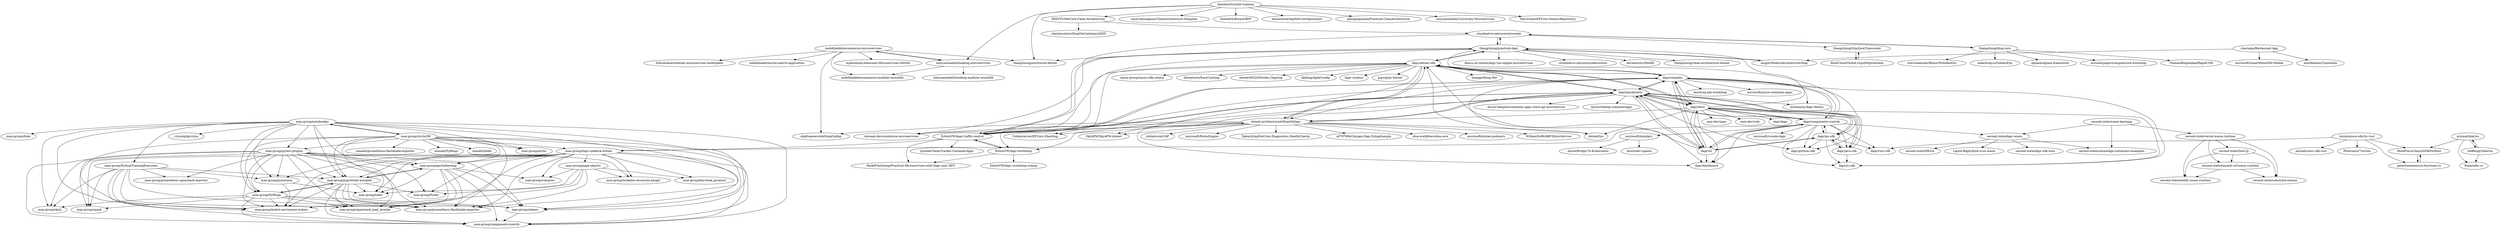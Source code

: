 digraph G {
"INNVTV/NetCore-Clean-Architecture" -> "charlessolar/eShopOnContainersDDD" ["e"=1]
"INNVTV/NetCore-Clean-Architecture" -> "cloudnative-netcore/netcorekit"
"dapr/samples" -> "dapr/quickstarts"
"dapr/samples" -> "dapr/docs"
"dapr/samples" -> "dapr/components-contrib"
"dapr/samples" -> "dapr/dotnet-sdk"
"dapr/samples" -> "dapr/cli"
"dapr/samples" -> "mchmarny/dapr-demos"
"dapr/samples" -> "EdwinVW/dapr-workshop"
"dapr/samples" -> "dapr/dashboard"
"dapr/samples" -> "dotnet-architecture/eShopOnDapr"
"dapr/samples" -> "EdwinVW/dapr-traffic-control"
"dapr/samples" -> "Azure/sg-aks-workshop" ["e"=1]
"dapr/samples" -> "thangchung/practical-dapr"
"dapr/samples" -> "dapr/python-sdk"
"dapr/samples" -> "microsoft/azure-container-apps" ["e"=1]
"dapr/samples" -> "dapr/js-sdk"
"dotnet-architecture/eShopOnDapr" -> "dapr/dotnet-sdk"
"dotnet-architecture/eShopOnDapr" -> "EdwinVW/dapr-traffic-control"
"dotnet-architecture/eShopOnDapr" -> "dotnet/tye" ["e"=1]
"dotnet-architecture/eShopOnDapr" -> "vietnam-devs/coolstore-microservices" ["e"=1]
"dotnet-architecture/eShopOnDapr" -> "sd797994/Oxygen-Dapr.EshopSample" ["e"=1]
"dotnet-architecture/eShopOnDapr" -> "dapr/quickstarts"
"dotnet-architecture/eShopOnDapr" -> "elsa-workflows/elsa-core" ["e"=1]
"dotnet-architecture/eShopOnDapr" -> "microsoft/dotnet-podcasts" ["e"=1]
"dotnet-architecture/eShopOnDapr" -> "Coldairarrow/EFCore.Sharding" ["e"=1]
"dotnet-architecture/eShopOnDapr" -> "SkyAPM/SkyAPM-dotnet" ["e"=1]
"dotnet-architecture/eShopOnDapr" -> "WilliamXu96/ABP-MicroService" ["e"=1]
"dotnet-architecture/eShopOnDapr" -> "dotnetcore/CAP" ["e"=1]
"dotnet-architecture/eShopOnDapr" -> "microsoft/RulesEngine" ["e"=1]
"dotnet-architecture/eShopOnDapr" -> "Xabaril/AspNetCore.Diagnostics.HealthChecks" ["e"=1]
"dotnet-architecture/eShopOnDapr" -> "abpframework/eShopOnAbp" ["e"=1]
"man-group/pytest-plugins" -> "man-group/PyBloqs"
"man-group/pytest-plugins" -> "man-group/adaero"
"man-group/pytest-plugins" -> "man-group/openstack_load_leveller"
"man-group/pytest-plugins" -> "man-group/components-contrib"
"man-group/pytest-plugins" -> "man-group/partialtesting"
"man-group/pytest-plugins" -> "man-group/prometheus-flashblade-exporter"
"man-group/pytest-plugins" -> "man-group/jupyterlab-autoplot"
"man-group/pytest-plugins" -> "man-group/hubot-servicenow-tickets"
"man-group/pytest-plugins" -> "man-group/pynorama"
"man-group/pytest-plugins" -> "man-group/prometheus-openstack-exporter"
"man-group/pytest-plugins" -> "man-group/spark"
"man-group/pytest-plugins" -> "man-group/okcli"
"man-group/pytest-plugins" -> "man-group/lockable-resources-plugin"
"man-group/pytest-plugins" -> "man-group/Pydev"
"man-group/pytest-plugins" -> "man-group/tabix"
"man-group/ArcticDB" -> "man-group/adaero"
"man-group/ArcticDB" -> "man-group/PyBloqs"
"man-group/ArcticDB" -> "man-group/components-contrib"
"man-group/ArcticDB" -> "man-group/jupyterlab-autoplot"
"man-group/ArcticDB" -> "man-group/pytest-plugins"
"man-group/ArcticDB" -> "man-group/arctic" ["e"=1]
"man-group/ArcticDB" -> "man-group/notebooker"
"man-group/ArcticDB" -> "manahl/prometheus-flashblade-exporter"
"man-group/ArcticDB" -> "man-group/dapr-sidekick-dotnet"
"man-group/ArcticDB" -> "man-group/partialtesting"
"man-group/ArcticDB" -> "man-group/openstack_load_leveller"
"man-group/ArcticDB" -> "man-group/hubot-servicenow-tickets"
"man-group/ArcticDB" -> "manahl/PyBloqs"
"man-group/ArcticDB" -> "man-group/prometheus-flashblade-exporter"
"man-group/ArcticDB" -> "manahl/dtale"
"man-group/PyBloqs" -> "man-group/openstack_load_leveller"
"man-group/PyBloqs" -> "man-group/adaero"
"man-group/PyBloqs" -> "man-group/hubot-servicenow-tickets"
"man-group/PyBloqs" -> "man-group/jupyterlab-autoplot"
"man-group/PyBloqs" -> "man-group/prometheus-flashblade-exporter"
"man-group/PyBloqs" -> "man-group/components-contrib"
"man-group/PyBloqs" -> "man-group/spark"
"man-group/PyBloqs" -> "man-group/okcli"
"man-group/notebooker" -> "man-group/PyBloqs"
"man-group/notebooker" -> "man-group/ArcticDB"
"man-group/notebooker" -> "man-group/adaero"
"man-group/notebooker" -> "man-group/jupyterlab-autoplot"
"man-group/notebooker" -> "man-group/pytest-plugins"
"man-group/notebooker" -> "man-group/arctic" ["e"=1]
"man-group/notebooker" -> "man-group/components-contrib"
"man-group/notebooker" -> "man-group/pynorama"
"man-group/notebooker" -> "man-group/partialtesting"
"man-group/notebooker" -> "man-group/dtale" ["e"=1]
"man-group/notebooker" -> "vizzuhq/ipyvizzu" ["e"=1]
"man-group/notebooker" -> "man-group/hubot-servicenow-tickets"
"man-group/notebooker" -> "man-group/prometheus-flashblade-exporter"
"man-group/notebooker" -> "man-group/okcli"
"man-group/notebooker" -> "man-group/PythonTrainingExercises"
"Azure/azure-sdk-for-rust" -> "MindFlavor/AzureSDKForRust"
"Azure/azure-sdk-for-rust" -> "peterhuene/azure-functions-rs"
"Azure/azure-sdk-for-rust" -> "Peternator7/strum" ["e"=1]
"Azure/azure-sdk-for-rust" -> "awslabs/aws-sdk-rust" ["e"=1]
"Azure/azure-sdk-for-rust" -> "dapr/rust-sdk"
"peterhuene/azure-functions-rs" -> "MindFlavor/AzureSDKForRust"
"second-state/wasm-learning" -> "second-state/dapr-wasm"
"second-state/wasm-learning" -> "second-state/wasmedge-containers-examples"
"second-state/wasm-learning" -> "second-state/vercel-wasm-runtime"
"BuiltCloud/Ocelot.GrpcHttpGateway" -> "thangchung/GrpcJsonTranscoder"
"microsoft/mindaro" -> "Azure/dev-spaces"
"microsoft/mindaro" -> "Azure/Bridge-To-Kubernetes"
"dapr/java-sdk" -> "dapr/go-sdk"
"dapr/java-sdk" -> "dapr/quickstarts"
"dapr/java-sdk" -> "dapr/js-sdk"
"dapr/quickstarts" -> "dapr/samples"
"dapr/quickstarts" -> "dapr/components-contrib"
"dapr/quickstarts" -> "dapr/cli"
"dapr/quickstarts" -> "EdwinVW/dapr-traffic-control"
"dapr/quickstarts" -> "dapr/dotnet-sdk"
"dapr/quickstarts" -> "dotnet-architecture/eShopOnDapr"
"dapr/quickstarts" -> "dapr/docs"
"dapr/quickstarts" -> "EdwinVW/dapr-workshop"
"dapr/quickstarts" -> "dapr/java-sdk"
"dapr/quickstarts" -> "dapr/python-sdk"
"dapr/quickstarts" -> "dapr/go-sdk"
"dapr/quickstarts" -> "Azure/reddog-containerapps" ["e"=1]
"dapr/quickstarts" -> "mchmarny/dapr-demos"
"dapr/quickstarts" -> "dapr/dashboard"
"dapr/quickstarts" -> "Azure-Samples/container-apps-store-api-microservice" ["e"=1]
"dapr/cli" -> "dapr/components-contrib"
"dapr/cli" -> "dapr/docs"
"dapr/cli" -> "dapr/samples"
"dapr/cli" -> "dapr/quickstarts"
"dapr/cli" -> "dapr/dashboard"
"dapr/cli" -> "dapr/dotnet-sdk"
"dapr/cli" -> "dapr/go-sdk"
"dapr/dotnet-sdk" -> "dotnet-architecture/eShopOnDapr"
"dapr/dotnet-sdk" -> "dotnet/tye" ["e"=1]
"dapr/dotnet-sdk" -> "dapr/samples"
"dapr/dotnet-sdk" -> "dapr/docs"
"dapr/dotnet-sdk" -> "SkyAPM/SkyAPM-dotnet" ["e"=1]
"dapr/dotnet-sdk" -> "lianggx/Kong.Net" ["e"=1]
"dapr/dotnet-sdk" -> "nacos-group/nacos-sdk-csharp" ["e"=1]
"dapr/dotnet-sdk" -> "dotnetcore/EasyCaching" ["e"=1]
"dapr/dotnet-sdk" -> "Coldairarrow/EFCore.Sharding" ["e"=1]
"dapr/dotnet-sdk" -> "newbe36524/Newbe.Claptrap" ["e"=1]
"dapr/dotnet-sdk" -> "kklldog/AgileConfig" ["e"=1]
"dapr/dotnet-sdk" -> "dapr-cn/docs"
"dapr/dotnet-sdk" -> "grpc/grpc-dotnet" ["e"=1]
"dapr/dotnet-sdk" -> "thangchung/practical-dapr"
"dapr/dotnet-sdk" -> "dapr/quickstarts"
"thangchung/blog-core" -> "cloudnative-netcore/netcorekit"
"thangchung/blog-core" -> "oskardudycz/GoldenEye" ["e"=1]
"thangchung/blog-core" -> "oqtane/oqtane.framework" ["e"=1]
"thangchung/blog-core" -> "miroslavpopovic/aspnetcore-workshop"
"thangchung/blog-core" -> "ThomasBleijendaal/RapidCMS" ["e"=1]
"thangchung/blog-core" -> "stavroskasidis/BlazorWithIdentity" ["e"=1]
"dapr/docs" -> "dapr/samples"
"dapr/docs" -> "dapr/components-contrib"
"dapr/docs" -> "dapr/cli"
"dapr/docs" -> "dapr/dotnet-sdk"
"dapr/docs" -> "dapr/quickstarts"
"dapr/docs" -> "dapr/java-sdk"
"dapr/docs" -> "oam-dev/rudr" ["e"=1]
"dapr/docs" -> "dapr/dapr" ["e"=1]
"dapr/docs" -> "dapr/dashboard"
"dapr/docs" -> "dotnet-architecture/eShopOnDapr"
"dapr/docs" -> "dapr/go-sdk"
"dapr/docs" -> "dotnet/tye" ["e"=1]
"dapr/docs" -> "thangchung/practical-dapr"
"dapr/docs" -> "dapr/js-sdk"
"dapr/docs" -> "oam-dev/spec" ["e"=1]
"mehdihadeli/ecommerce-microservices" -> "mehdihadeli/ecommerce-modular-monolith"
"mehdihadeli/ecommerce-microservices" -> "meysamhadeli/booking-microservices"
"mehdihadeli/ecommerce-microservices" -> "thangchung/northwind-dotnet"
"mehdihadeli/ecommerce-microservices" -> "abpframework/eShopOnAbp" ["e"=1]
"mehdihadeli/ecommerce-microservices" -> "mjebrahimi/Awesome-Microservices-DotNet" ["e"=1]
"mehdihadeli/ecommerce-microservices" -> "fullstackhero/dotnet-microservices-boilerplate" ["e"=1]
"mehdihadeli/ecommerce-microservices" -> "mehdihadeli/movie-search-application"
"thangchung/practical-dapr" -> "kimcu-on-thenet/dapr-tye-simple-microservices"
"thangchung/practical-dapr" -> "alugili/ModernArchitectureShop"
"thangchung/practical-dapr" -> "cloudnative-netcore/netcorekit"
"thangchung/practical-dapr" -> "dapr/dotnet-sdk"
"thangchung/practical-dapr" -> "cloudnative-netcore/modernstore"
"thangchung/practical-dapr" -> "vietnam-devs/coolstore-microservices" ["e"=1]
"thangchung/practical-dapr" -> "devmentors/FeedR" ["e"=1]
"thangchung/practical-dapr" -> "EdwinVW/dapr-traffic-control"
"thangchung/practical-dapr" -> "thangchung/northwind-dotnet"
"thangchung/practical-dapr" -> "thangchung/clean-architecture-dotnet" ["e"=1]
"dapr/go-sdk" -> "dapr/components-contrib"
"dapr/go-sdk" -> "dapr/java-sdk"
"dapr/go-sdk" -> "dapr/js-sdk"
"dapr/go-sdk" -> "dapr/python-sdk"
"dapr/go-sdk" -> "dapr/cli"
"dapr/go-sdk" -> "dapr/rust-sdk"
"dapr/go-sdk" -> "dapr/quickstarts"
"dapr/components-contrib" -> "dapr/cli"
"dapr/components-contrib" -> "dapr/samples"
"dapr/components-contrib" -> "dapr/docs"
"dapr/components-contrib" -> "dapr/go-sdk"
"dapr/components-contrib" -> "dapr/quickstarts"
"dapr/components-contrib" -> "dapr/python-sdk"
"dapr/components-contrib" -> "dapr/dotnet-sdk"
"dapr/components-contrib" -> "microsoft/vscode-dapr"
"dapr/components-contrib" -> "dapr/dashboard"
"dapr/components-contrib" -> "dapr/js-sdk"
"dapr/components-contrib" -> "dapr/java-sdk"
"dapr/components-contrib" -> "man-group/dapr-sidekick-dotnet"
"dapr/components-contrib" -> "dapr/rust-sdk"
"dapr/components-contrib" -> "second-state/dapr-wasm"
"dapr/components-contrib" -> "microsoft/mindaro"
"chayxana/Restaurant-App" -> "alugili/ModernArchitectureShop"
"chayxana/Restaurant-App" -> "microsoft/SmartHotel360-Mobile" ["e"=1]
"chayxana/Restaurant-App" -> "worldbeater/Camelotia" ["e"=1]
"steffengy/tiberius" -> "Koka/odbc-rs"
"steffengy/tiberius" -> "prisma/tiberius"
"EdwinVW/dapr-traffic-control" -> "EdwinVW/dapr-workshop"
"EdwinVW/dapr-traffic-control" -> "dotnet-architecture/eShopOnDapr"
"EdwinVW/dapr-traffic-control" -> "dapr/quickstarts"
"EdwinVW/dapr-traffic-control" -> "tjoudeh/TasksTracker.ContainerApps"
"EdwinVW/dapr-traffic-control" -> "PacktPublishing/Practical-Microservices-with-Dapr-and-.NET"
"EdwinVW/dapr-traffic-control" -> "dapr/dotnet-sdk"
"EdwinVW/dapr-traffic-control" -> "man-group/dapr-sidekick-dotnet"
"EdwinVW/dapr-traffic-control" -> "thangchung/practical-dapr"
"EdwinVW/dapr-traffic-control" -> "dapr/samples"
"EdwinVW/dapr-workshop" -> "EdwinVW/dapr-workshop-csharp"
"EdwinVW/dapr-workshop" -> "EdwinVW/dapr-traffic-control"
"EdwinVW/dapr-workshop" -> "PacktPublishing/Practical-Microservices-with-Dapr-and-.NET"
"meysamhadeli/booking-microservices" -> "mehdihadeli/ecommerce-microservices"
"meysamhadeli/booking-microservices" -> "meysamhadeli/booking-modular-monolith"
"meysamhadeli/booking-microservices" -> "mehdihadeli/ecommerce-modular-monolith"
"MindFlavor/AzureSDKForRust" -> "peterhuene/azure-functions-rs"
"man-group/PythonTrainingExercises" -> "man-group/okcli"
"man-group/PythonTrainingExercises" -> "man-group/hubot-servicenow-tickets"
"man-group/PythonTrainingExercises" -> "man-group/jupyterlab-autoplot"
"man-group/PythonTrainingExercises" -> "man-group/prometheus-flashblade-exporter"
"man-group/PythonTrainingExercises" -> "man-group/pynorama"
"man-group/PythonTrainingExercises" -> "man-group/prometheus-openstack-exporter"
"man-group/PythonTrainingExercises" -> "man-group/spark"
"man-group/PythonTrainingExercises" -> "man-group/openstack_load_leveller"
"man-group/PythonTrainingExercises" -> "man-group/components-contrib"
"man-group/adaero" -> "man-group/components-contrib"
"man-group/page-objects" -> "man-group/hubot-servicenow-tickets"
"man-group/page-objects" -> "man-group/tabix"
"man-group/page-objects" -> "man-group/prometheus-flashblade-exporter"
"man-group/page-objects" -> "man-group/Pydev"
"man-group/page-objects" -> "man-group/compose"
"man-group/page-objects" -> "man-group/keycloak_pyramid"
"man-group/page-objects" -> "man-group/lockable-resources-plugin"
"cloudnative-netcore/netcorekit" -> "thangchung/practical-dapr"
"cloudnative-netcore/netcorekit" -> "vietnam-devs/coolstore-microservices" ["e"=1]
"cloudnative-netcore/netcorekit" -> "thangchung/blog-core"
"cloudnative-netcore/netcorekit" -> "thangchung/GrpcJsonTranscoder"
"second-state/dapr-wasm" -> "Liquid-Reply/kind-crun-wasm"
"second-state/dapr-wasm" -> "second-state/wasmedge-containers-examples"
"second-state/dapr-wasm" -> "second-state/dapr-sdk-wasi"
"second-state/dapr-wasm" -> "second-state/MEGA"
"man-group/pynorama" -> "man-group/tabix"
"man-group/pynorama" -> "man-group/hubot-servicenow-tickets"
"thangchung/GrpcJsonTranscoder" -> "BuiltCloud/Ocelot.GrpcHttpGateway"
"man-group/dapr-sidekick-dotnet" -> "man-group/components-contrib"
"man-group/dapr-sidekick-dotnet" -> "man-group/openstack_load_leveller"
"man-group/dapr-sidekick-dotnet" -> "man-group/hubot-servicenow-tickets"
"man-group/dapr-sidekick-dotnet" -> "man-group/prometheus-flashblade-exporter"
"man-group/dapr-sidekick-dotnet" -> "man-group/Pydev"
"man-group/dapr-sidekick-dotnet" -> "man-group/tabix"
"man-group/dapr-sidekick-dotnet" -> "man-group/spark"
"man-group/dapr-sidekick-dotnet" -> "man-group/pynorama"
"man-group/dapr-sidekick-dotnet" -> "man-group/adaero"
"man-group/dapr-sidekick-dotnet" -> "man-group/jupyterlab-autoplot"
"man-group/dapr-sidekick-dotnet" -> "man-group/partialtesting"
"man-group/dapr-sidekick-dotnet" -> "man-group/page-objects"
"man-group/dapr-sidekick-dotnet" -> "man-group/compose"
"man-group/dapr-sidekick-dotnet" -> "man-group/keycloak_pyramid"
"man-group/dapr-sidekick-dotnet" -> "man-group/lockable-resources-plugin"
"alugili/ModernArchitectureShop" -> "thangchung/practical-dapr"
"damikun/trouble-training" -> "INNVTV/NetCore-Clean-Architecture"
"damikun/trouble-training" -> "thangchung/northwind-dotnet"
"damikun/trouble-training" -> "omid-ahmadpour/CleanArchitecture-Template" ["e"=1]
"damikun/trouble-training" -> "DuendeSoftware/BFF" ["e"=1]
"damikun/trouble-training" -> "damienbod/AspNetCoreOpeniddict" ["e"=1]
"damikun/trouble-training" -> "meysamhadeli/booking-microservices"
"damikun/trouble-training" -> "phongnguyend/Practical.CleanArchitecture" ["e"=1]
"damikun/trouble-training" -> "meysamhadeli/University-Microservices" ["e"=1]
"damikun/trouble-training" -> "TanvirArjel/EFCore.GenericRepository" ["e"=1]
"prisma/tiberius" -> "steffengy/tiberius"
"prisma/tiberius" -> "MindFlavor/AzureSDKForRust"
"prisma/tiberius" -> "Koka/odbc-rs"
"man-group/jupyterlab-autoplot" -> "man-group/components-contrib"
"man-group/jupyterlab-autoplot" -> "man-group/adaero"
"man-group/jupyterlab-autoplot" -> "man-group/tabix"
"man-group/jupyterlab-autoplot" -> "man-group/openstack_load_leveller"
"man-group/jupyterlab-autoplot" -> "man-group/hubot-servicenow-tickets"
"man-group/jupyterlab-autoplot" -> "man-group/PyBloqs"
"man-group/jupyterlab-autoplot" -> "man-group/partialtesting"
"man-group/jupyterlab-autoplot" -> "man-group/prometheus-flashblade-exporter"
"man-group/jupyterlab-autoplot" -> "man-group/Pydev"
"man-group/partialtesting" -> "man-group/adaero"
"man-group/partialtesting" -> "man-group/components-contrib"
"man-group/partialtesting" -> "man-group/tabix"
"man-group/partialtesting" -> "man-group/openstack_load_leveller"
"man-group/partialtesting" -> "man-group/hubot-servicenow-tickets"
"man-group/partialtesting" -> "man-group/compose"
"man-group/partialtesting" -> "man-group/jupyterlab-autoplot"
"man-group/partialtesting" -> "man-group/prometheus-flashblade-exporter"
"second-state/SewUp" -> "second-state/netlify-wasm-runtime"
"second-state/SewUp" -> "second-state/tencent-scf-wasm-runtime"
"second-state/SewUp" -> "second-state/substrate-ewasm"
"second-state/tencent-scf-wasm-runtime" -> "second-state/netlify-wasm-runtime"
"second-state/tencent-scf-wasm-runtime" -> "second-state/substrate-ewasm"
"second-state/vercel-wasm-runtime" -> "second-state/netlify-wasm-runtime"
"second-state/vercel-wasm-runtime" -> "second-state/tencent-scf-wasm-runtime"
"second-state/vercel-wasm-runtime" -> "second-state/substrate-ewasm"
"second-state/vercel-wasm-runtime" -> "second-state/SewUp"
"INNVTV/NetCore-Clean-Architecture" ["l"="24.121,15.534"]
"charlessolar/eShopOnContainersDDD" ["l"="25.344,16.271"]
"cloudnative-netcore/netcorekit" ["l"="24.143,15.58"]
"dapr/samples" ["l"="24.219,15.68"]
"dapr/quickstarts" ["l"="24.235,15.691"]
"dapr/docs" ["l"="24.21,15.701"]
"dapr/components-contrib" ["l"="24.244,15.724"]
"dapr/dotnet-sdk" ["l"="24.198,15.668"]
"dapr/cli" ["l"="24.23,15.711"]
"mchmarny/dapr-demos" ["l"="24.232,15.641"]
"EdwinVW/dapr-workshop" ["l"="24.251,15.653"]
"dapr/dashboard" ["l"="24.21,15.726"]
"dotnet-architecture/eShopOnDapr" ["l"="24.18,15.688"]
"EdwinVW/dapr-traffic-control" ["l"="24.227,15.66"]
"Azure/sg-aks-workshop" ["l"="-12.481,-44.651"]
"thangchung/practical-dapr" ["l"="24.177,15.629"]
"dapr/python-sdk" ["l"="24.228,15.736"]
"microsoft/azure-container-apps" ["l"="-12.47,-44.602"]
"dapr/js-sdk" ["l"="24.255,15.683"]
"dotnet/tye" ["l"="25.431,17.802"]
"vietnam-devs/coolstore-microservices" ["l"="25.623,17.565"]
"sd797994/Oxygen-Dapr.EshopSample" ["l"="23.227,19.233"]
"elsa-workflows/elsa-core" ["l"="25.599,17.76"]
"microsoft/dotnet-podcasts" ["l"="26.489,15.14"]
"Coldairarrow/EFCore.Sharding" ["l"="23.109,19.259"]
"SkyAPM/SkyAPM-dotnet" ["l"="23.038,19.332"]
"WilliamXu96/ABP-MicroService" ["l"="23.105,19.2"]
"dotnetcore/CAP" ["l"="25.631,17.86"]
"microsoft/RulesEngine" ["l"="25.54,17.736"]
"Xabaril/AspNetCore.Diagnostics.HealthChecks" ["l"="25.544,17.807"]
"abpframework/eShopOnAbp" ["l"="23.13,19.104"]
"man-group/pytest-plugins" ["l"="24.363,15.772"]
"man-group/PyBloqs" ["l"="24.379,15.769"]
"man-group/adaero" ["l"="24.366,15.746"]
"man-group/openstack_load_leveller" ["l"="24.359,15.755"]
"man-group/components-contrib" ["l"="24.373,15.76"]
"man-group/partialtesting" ["l"="24.371,15.738"]
"man-group/prometheus-flashblade-exporter" ["l"="24.369,15.754"]
"man-group/jupyterlab-autoplot" ["l"="24.377,15.753"]
"man-group/hubot-servicenow-tickets" ["l"="24.365,15.76"]
"man-group/pynorama" ["l"="24.35,15.776"]
"man-group/prometheus-openstack-exporter" ["l"="24.362,15.799"]
"man-group/spark" ["l"="24.35,15.765"]
"man-group/okcli" ["l"="24.388,15.793"]
"man-group/lockable-resources-plugin" ["l"="24.338,15.758"]
"man-group/Pydev" ["l"="24.347,15.755"]
"man-group/tabix" ["l"="24.353,15.751"]
"man-group/ArcticDB" ["l"="24.392,15.745"]
"man-group/arctic" ["l"="21.81,32.734"]
"man-group/notebooker" ["l"="24.397,15.769"]
"manahl/prometheus-flashblade-exporter" ["l"="24.408,15.724"]
"man-group/dapr-sidekick-dotnet" ["l"="24.337,15.74"]
"manahl/PyBloqs" ["l"="24.43,15.729"]
"manahl/dtale" ["l"="24.424,15.749"]
"man-group/dtale" ["l"="25.488,34.024"]
"vizzuhq/ipyvizzu" ["l"="25.58,34.174"]
"man-group/PythonTrainingExercises" ["l"="24.371,15.785"]
"Azure/azure-sdk-for-rust" ["l"="24.371,15.626"]
"MindFlavor/AzureSDKForRust" ["l"="24.416,15.592"]
"peterhuene/azure-functions-rs" ["l"="24.397,15.603"]
"Peternator7/strum" ["l"="-9.001,5.224"]
"awslabs/aws-sdk-rust" ["l"="-9.039,5.015"]
"dapr/rust-sdk" ["l"="24.307,15.68"]
"second-state/wasm-learning" ["l"="24.144,15.853"]
"second-state/dapr-wasm" ["l"="24.18,15.807"]
"second-state/wasmedge-containers-examples" ["l"="24.156,15.83"]
"second-state/vercel-wasm-runtime" ["l"="24.117,15.888"]
"BuiltCloud/Ocelot.GrpcHttpGateway" ["l"="24.194,15.53"]
"thangchung/GrpcJsonTranscoder" ["l"="24.176,15.549"]
"microsoft/mindaro" ["l"="24.252,15.8"]
"Azure/dev-spaces" ["l"="24.244,15.839"]
"Azure/Bridge-To-Kubernetes" ["l"="24.274,15.83"]
"dapr/java-sdk" ["l"="24.268,15.696"]
"dapr/go-sdk" ["l"="24.262,15.711"]
"Azure/reddog-containerapps" ["l"="-12.461,-44.57"]
"Azure-Samples/container-apps-store-api-microservice" ["l"="-12.434,-44.564"]
"lianggx/Kong.Net" ["l"="23.049,19.397"]
"nacos-group/nacos-sdk-csharp" ["l"="23.14,19.319"]
"dotnetcore/EasyCaching" ["l"="25.674,17.82"]
"newbe36524/Newbe.Claptrap" ["l"="23.067,19.466"]
"kklldog/AgileConfig" ["l"="23.087,19.304"]
"dapr-cn/docs" ["l"="24.143,15.671"]
"grpc/grpc-dotnet" ["l"="25.46,17.935"]
"thangchung/blog-core" ["l"="24.103,15.574"]
"oskardudycz/GoldenEye" ["l"="25.253,16.232"]
"oqtane/oqtane.framework" ["l"="24.612,19.399"]
"miroslavpopovic/aspnetcore-workshop" ["l"="24.068,15.566"]
"ThomasBleijendaal/RapidCMS" ["l"="24.52,19.369"]
"stavroskasidis/BlazorWithIdentity" ["l"="24.509,19.383"]
"oam-dev/rudr" ["l"="-10.976,0.091"]
"dapr/dapr" ["l"="25.337,17.574"]
"oam-dev/spec" ["l"="-10.91,0.083"]
"mehdihadeli/ecommerce-microservices" ["l"="24.111,15.479"]
"mehdihadeli/ecommerce-modular-monolith" ["l"="24.105,15.45"]
"meysamhadeli/booking-microservices" ["l"="24.129,15.46"]
"thangchung/northwind-dotnet" ["l"="24.147,15.537"]
"mjebrahimi/Awesome-Microservices-DotNet" ["l"="25.622,17.518"]
"fullstackhero/dotnet-microservices-boilerplate" ["l"="25.518,17.314"]
"mehdihadeli/movie-search-application" ["l"="24.082,15.468"]
"kimcu-on-thenet/dapr-tye-simple-microservices" ["l"="24.164,15.606"]
"alugili/ModernArchitectureShop" ["l"="24.132,15.63"]
"cloudnative-netcore/modernstore" ["l"="24.187,15.602"]
"devmentors/FeedR" ["l"="25.473,16.38"]
"thangchung/clean-architecture-dotnet" ["l"="25.547,17.493"]
"microsoft/vscode-dapr" ["l"="24.259,15.758"]
"chayxana/Restaurant-App" ["l"="24.082,15.637"]
"microsoft/SmartHotel360-Mobile" ["l"="26.109,15.206"]
"worldbeater/Camelotia" ["l"="23.605,17.775"]
"steffengy/tiberius" ["l"="24.481,15.557"]
"Koka/odbc-rs" ["l"="24.469,15.536"]
"prisma/tiberius" ["l"="24.454,15.563"]
"tjoudeh/TasksTracker.ContainerApps" ["l"="24.223,15.623"]
"PacktPublishing/Practical-Microservices-with-Dapr-and-.NET" ["l"="24.254,15.626"]
"EdwinVW/dapr-workshop-csharp" ["l"="24.274,15.639"]
"meysamhadeli/booking-modular-monolith" ["l"="24.136,15.436"]
"man-group/page-objects" ["l"="24.351,15.737"]
"man-group/compose" ["l"="24.355,15.724"]
"man-group/keycloak_pyramid" ["l"="24.339,15.722"]
"Liquid-Reply/kind-crun-wasm" ["l"="24.156,15.805"]
"second-state/dapr-sdk-wasi" ["l"="24.195,15.825"]
"second-state/MEGA" ["l"="24.179,15.83"]
"damikun/trouble-training" ["l"="24.139,15.5"]
"omid-ahmadpour/CleanArchitecture-Template" ["l"="25.657,17.398"]
"DuendeSoftware/BFF" ["l"="25.84,17.616"]
"damienbod/AspNetCoreOpeniddict" ["l"="25.878,17.51"]
"phongnguyend/Practical.CleanArchitecture" ["l"="25.605,17.501"]
"meysamhadeli/University-Microservices" ["l"="25.382,16.407"]
"TanvirArjel/EFCore.GenericRepository" ["l"="25.601,17.479"]
"second-state/SewUp" ["l"="24.115,15.906"]
"second-state/netlify-wasm-runtime" ["l"="24.101,15.89"]
"second-state/tencent-scf-wasm-runtime" ["l"="24.097,15.902"]
"second-state/substrate-ewasm" ["l"="24.104,15.915"]
}